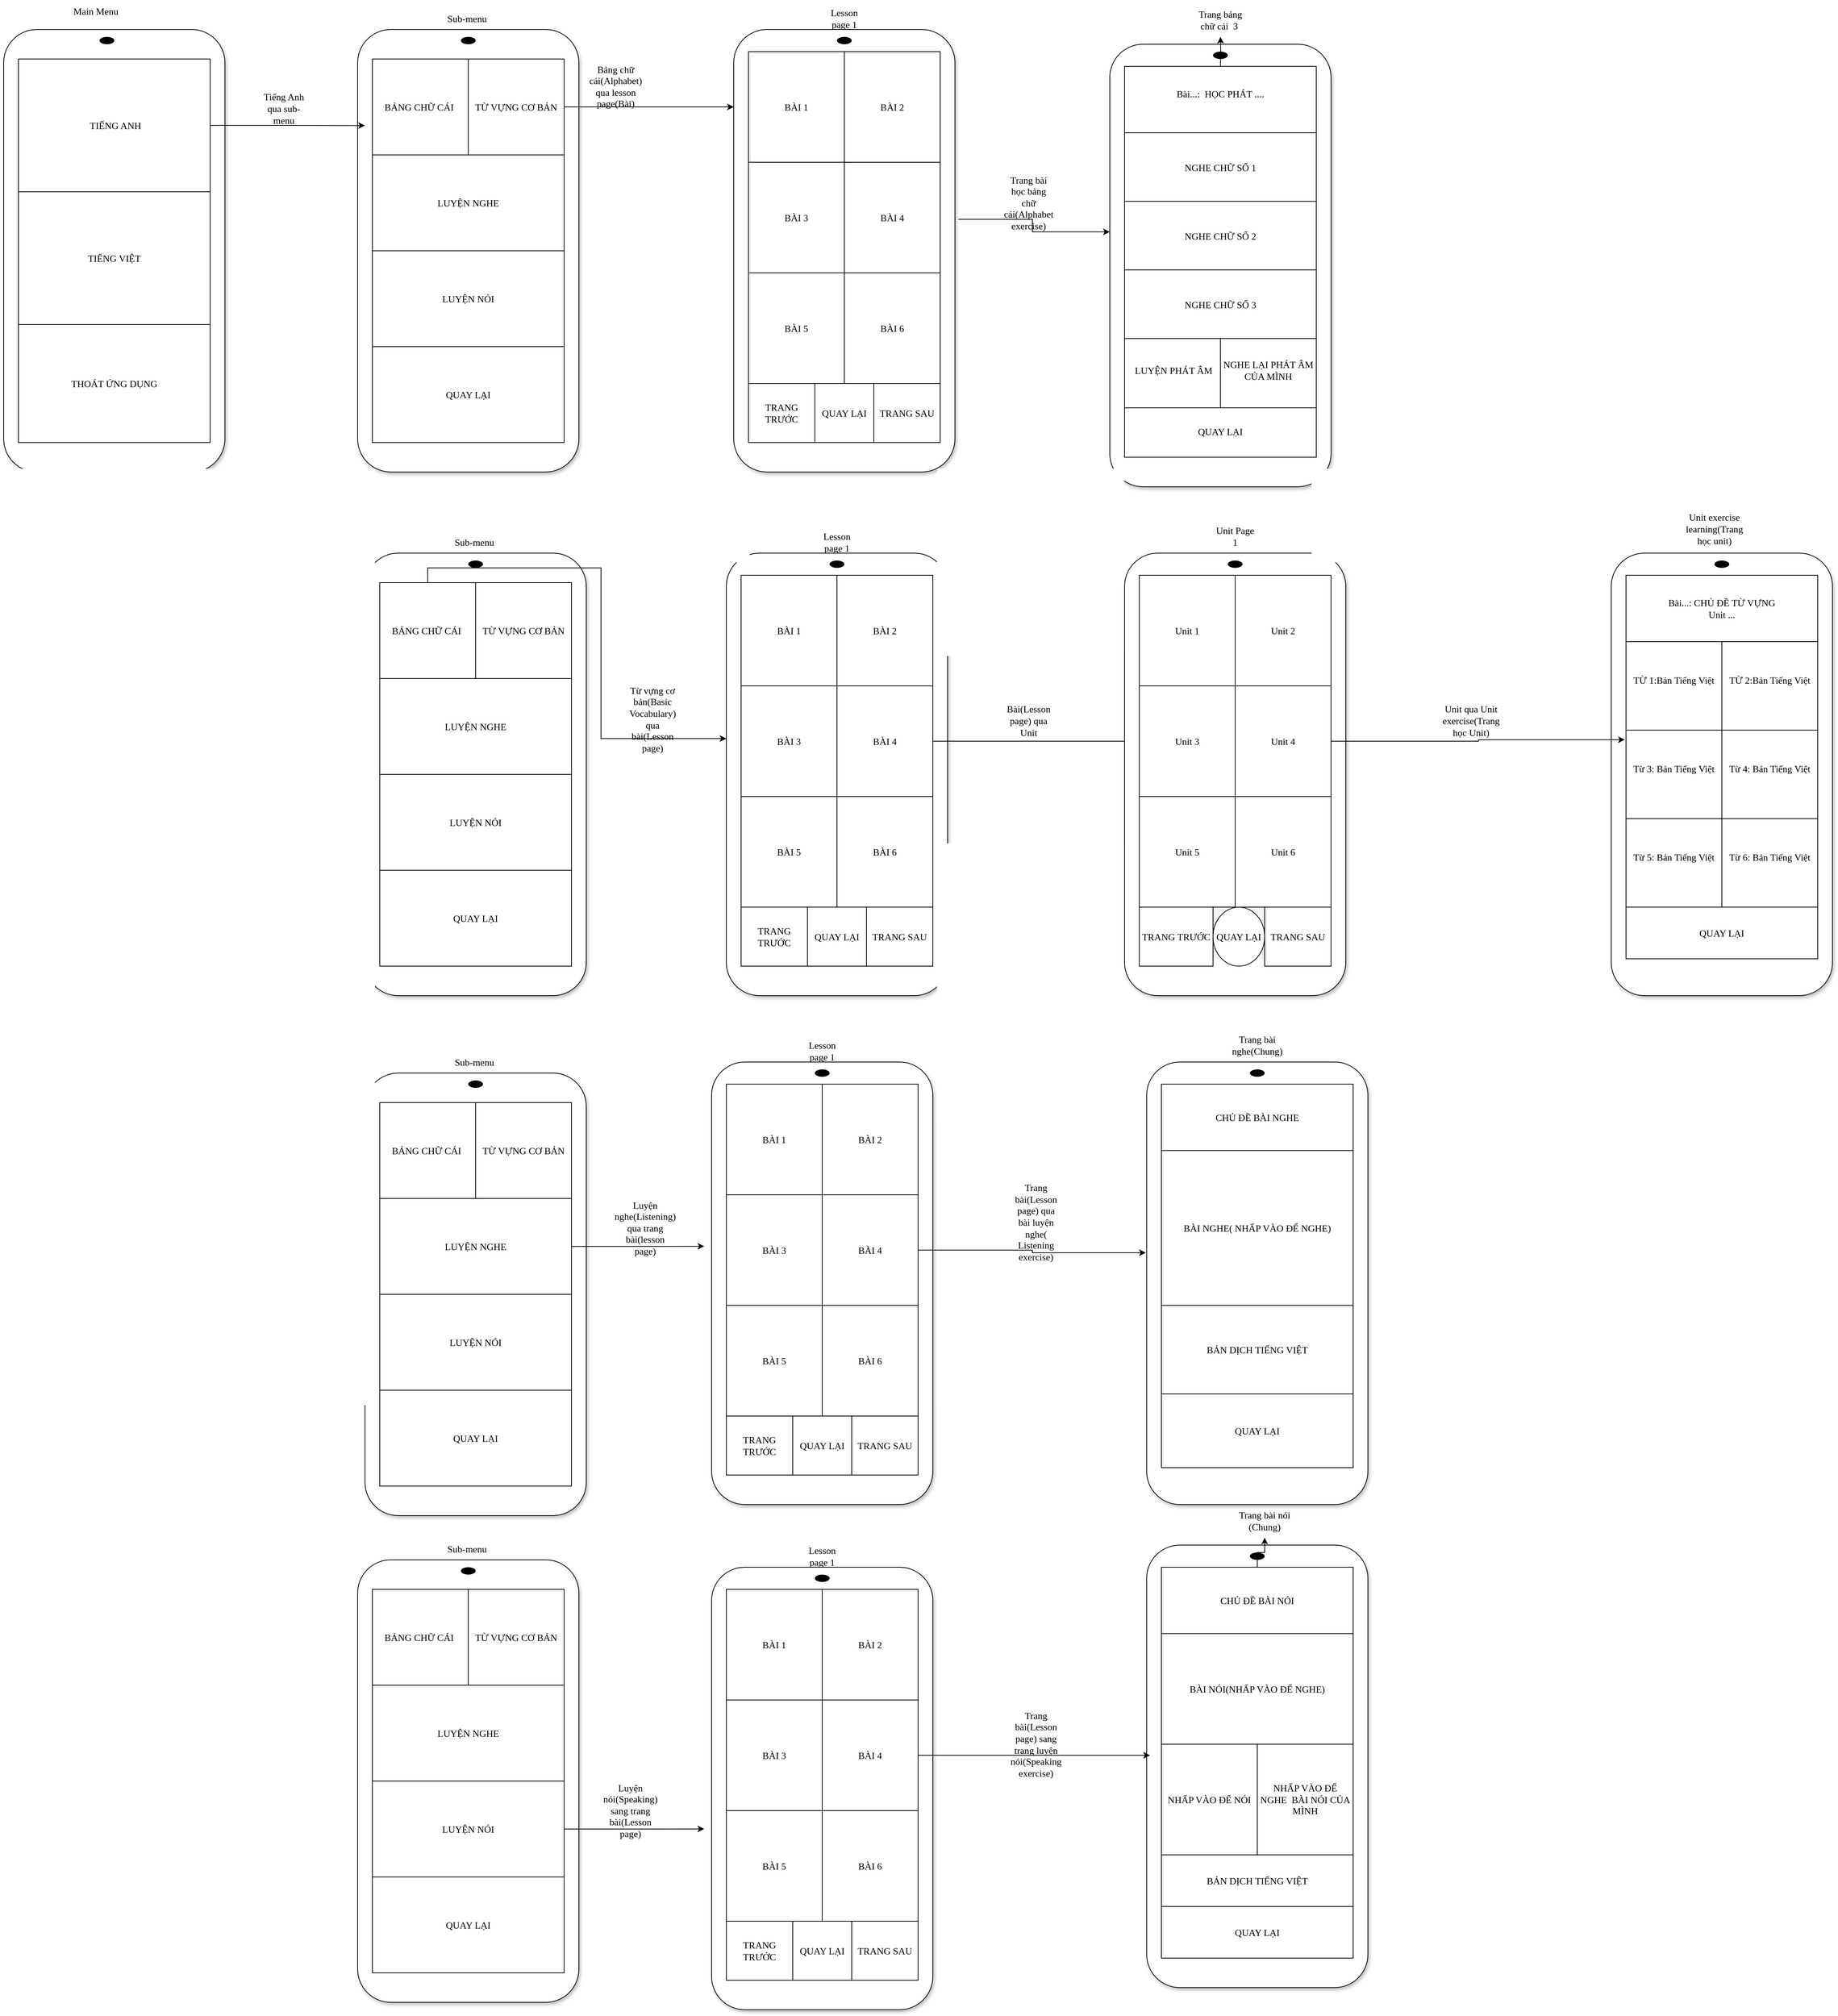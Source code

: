 <mxfile version="28.2.1">
  <diagram name="Page-1" id="ixJSkVkBwFZioYLOljhV">
    <mxGraphModel dx="1507" dy="661" grid="1" gridSize="10" guides="1" tooltips="1" connect="1" arrows="1" fold="1" page="1" pageScale="1" pageWidth="827" pageHeight="1169" math="0" shadow="0">
      <root>
        <mxCell id="0" />
        <mxCell id="1" parent="0" />
        <mxCell id="qoUrT7d6lG7RUCfjTTM9-2" style="rounded=1;whiteSpace=wrap;html=1;fillColor=#FFFFFF;strokeColor=#000000;shadow=1;fontFamily=Times New Roman;fontSize=13;" parent="1" vertex="1">
          <mxGeometry x="100" y="140" width="300" height="600" as="geometry" />
        </mxCell>
        <mxCell id="qoUrT7d6lG7RUCfjTTM9-3" value="" style="rounded=0;whiteSpace=wrap;html=1;fillColor=#f5f5f5;strokeColor=#666666;fontFamily=Times New Roman;fontSize=13;fontColor=#333333;" parent="1" vertex="1">
          <mxGeometry x="120" y="180" width="260" height="520" as="geometry" />
        </mxCell>
        <mxCell id="qoUrT7d6lG7RUCfjTTM9-4" style="shape=ellipse;whiteSpace=wrap;html=1;fillColor=#000000;strokeColor=none;fontFamily=Times New Roman;fontSize=13;" parent="1" vertex="1">
          <mxGeometry x="230" y="150" width="20" height="10" as="geometry" />
        </mxCell>
        <mxCell id="qoUrT7d6lG7RUCfjTTM9-13" value="&lt;font&gt;&amp;nbsp;TIẾNG ANH&lt;/font&gt;" style="rounded=0;whiteSpace=wrap;html=1;fontFamily=Times New Roman;fontSize=13;" parent="1" vertex="1">
          <mxGeometry x="120" y="180" width="260" height="180" as="geometry" />
        </mxCell>
        <mxCell id="qoUrT7d6lG7RUCfjTTM9-16" value="TIẾNG VIỆT" style="rounded=0;whiteSpace=wrap;html=1;fontFamily=Times New Roman;fontSize=13;" parent="1" vertex="1">
          <mxGeometry x="120" y="360" width="260" height="180" as="geometry" />
        </mxCell>
        <mxCell id="qoUrT7d6lG7RUCfjTTM9-18" value="THOÁT ỨNG DỤNG" style="rounded=0;whiteSpace=wrap;html=1;fontFamily=Times New Roman;fontSize=13;" parent="1" vertex="1">
          <mxGeometry x="120" y="540" width="260" height="160" as="geometry" />
        </mxCell>
        <mxCell id="qoUrT7d6lG7RUCfjTTM9-20" value="Main Menu" style="text;html=1;align=center;verticalAlign=middle;whiteSpace=wrap;rounded=0;fontFamily=Times New Roman;fontSize=13;" parent="1" vertex="1">
          <mxGeometry x="160" y="100" width="130" height="30" as="geometry" />
        </mxCell>
        <mxCell id="qoUrT7d6lG7RUCfjTTM9-21" style="rounded=1;whiteSpace=wrap;html=1;fillColor=#FFFFFF;strokeColor=#000000;shadow=1;fontFamily=Times New Roman;fontSize=13;" parent="1" vertex="1">
          <mxGeometry x="580" y="140" width="300" height="600" as="geometry" />
        </mxCell>
        <mxCell id="qoUrT7d6lG7RUCfjTTM9-22" style="shape=ellipse;whiteSpace=wrap;html=1;fillColor=#000000;strokeColor=none;fontFamily=Times New Roman;fontSize=13;" parent="1" vertex="1">
          <mxGeometry x="720" y="150" width="20" height="10" as="geometry" />
        </mxCell>
        <mxCell id="qoUrT7d6lG7RUCfjTTM9-24" style="rounded=0;whiteSpace=wrap;html=1;fillColor=#F5F5F5;strokeColor=none;fontFamily=Times New Roman;fontSize=13;" parent="1" vertex="1">
          <mxGeometry x="600" y="180" width="260" height="520" as="geometry" />
        </mxCell>
        <mxCell id="qoUrT7d6lG7RUCfjTTM9-26" value="LUYỆN NGHE" style="rounded=0;whiteSpace=wrap;html=1;fontFamily=Times New Roman;fontSize=13;" parent="1" vertex="1">
          <mxGeometry x="600" y="310" width="260" height="130" as="geometry" />
        </mxCell>
        <mxCell id="qoUrT7d6lG7RUCfjTTM9-27" value="LUYỆN NÓI" style="rounded=0;whiteSpace=wrap;html=1;fontFamily=Times New Roman;fontSize=13;" parent="1" vertex="1">
          <mxGeometry x="600" y="440" width="260" height="130" as="geometry" />
        </mxCell>
        <mxCell id="qoUrT7d6lG7RUCfjTTM9-30" value="QUAY LẠI" style="rounded=0;whiteSpace=wrap;html=1;fontFamily=Times New Roman;fontSize=13;" parent="1" vertex="1">
          <mxGeometry x="600" y="570" width="260" height="130" as="geometry" />
        </mxCell>
        <mxCell id="qoUrT7d6lG7RUCfjTTM9-32" value="BẢNG CHỮ CÁI&amp;nbsp;" style="rounded=0;whiteSpace=wrap;html=1;fontFamily=Times New Roman;fontSize=13;" parent="1" vertex="1">
          <mxGeometry x="600" y="180" width="130" height="130" as="geometry" />
        </mxCell>
        <mxCell id="qoUrT7d6lG7RUCfjTTM9-34" value="TỪ VỰNG CƠ BẢN" style="rounded=0;whiteSpace=wrap;html=1;fontFamily=Times New Roman;fontSize=13;" parent="1" vertex="1">
          <mxGeometry x="730" y="180" width="130" height="130" as="geometry" />
        </mxCell>
        <mxCell id="qoUrT7d6lG7RUCfjTTM9-35" value="Sub-menu&amp;nbsp;" style="text;html=1;align=center;verticalAlign=middle;whiteSpace=wrap;rounded=0;fontFamily=Times New Roman;fontSize=13;" parent="1" vertex="1">
          <mxGeometry x="700" y="110" width="60" height="30" as="geometry" />
        </mxCell>
        <mxCell id="qoUrT7d6lG7RUCfjTTM9-36" style="rounded=1;whiteSpace=wrap;html=1;fillColor=#FFFFFF;strokeColor=#000000;shadow=1;fontFamily=Times New Roman;fontSize=13;" parent="1" vertex="1">
          <mxGeometry x="1090" y="140" width="300" height="600" as="geometry" />
        </mxCell>
        <mxCell id="qoUrT7d6lG7RUCfjTTM9-37" style="rounded=0;whiteSpace=wrap;html=1;fillColor=#F5F5F5;strokeColor=none;fontFamily=Times New Roman;fontSize=13;" parent="1" vertex="1">
          <mxGeometry x="1110" y="170" width="260" height="520" as="geometry" />
        </mxCell>
        <mxCell id="qoUrT7d6lG7RUCfjTTM9-38" value="BÀI 1" style="rounded=0;whiteSpace=wrap;html=1;fontFamily=Times New Roman;fontSize=13;" parent="1" vertex="1">
          <mxGeometry x="1110" y="170" width="130" height="150" as="geometry" />
        </mxCell>
        <mxCell id="qoUrT7d6lG7RUCfjTTM9-39" value="BÀI 2" style="rounded=0;whiteSpace=wrap;html=1;fontFamily=Times New Roman;fontSize=13;" parent="1" vertex="1">
          <mxGeometry x="1240" y="170" width="130" height="150" as="geometry" />
        </mxCell>
        <mxCell id="qoUrT7d6lG7RUCfjTTM9-40" value="BÀI 3" style="rounded=0;whiteSpace=wrap;html=1;fontFamily=Times New Roman;fontSize=13;" parent="1" vertex="1">
          <mxGeometry x="1110" y="320" width="130" height="150" as="geometry" />
        </mxCell>
        <mxCell id="qoUrT7d6lG7RUCfjTTM9-41" value="BÀI 4" style="rounded=0;whiteSpace=wrap;html=1;fontFamily=Times New Roman;fontSize=13;" parent="1" vertex="1">
          <mxGeometry x="1240" y="320" width="130" height="150" as="geometry" />
        </mxCell>
        <mxCell id="qoUrT7d6lG7RUCfjTTM9-42" value="BÀI 5" style="rounded=0;whiteSpace=wrap;html=1;fontFamily=Times New Roman;fontSize=13;" parent="1" vertex="1">
          <mxGeometry x="1110" y="470" width="130" height="150" as="geometry" />
        </mxCell>
        <mxCell id="qoUrT7d6lG7RUCfjTTM9-43" value="BÀI 6" style="rounded=0;whiteSpace=wrap;html=1;fontFamily=Times New Roman;fontSize=13;" parent="1" vertex="1">
          <mxGeometry x="1240" y="470" width="130" height="150" as="geometry" />
        </mxCell>
        <mxCell id="qoUrT7d6lG7RUCfjTTM9-45" value="TRANG TRƯỚC" style="rounded=0;whiteSpace=wrap;html=1;fontFamily=Times New Roman;fontSize=13;" parent="1" vertex="1">
          <mxGeometry x="1110" y="620" width="90" height="80" as="geometry" />
        </mxCell>
        <mxCell id="qoUrT7d6lG7RUCfjTTM9-46" value="TRANG SAU" style="rounded=0;whiteSpace=wrap;html=1;fontFamily=Times New Roman;fontSize=13;" parent="1" vertex="1">
          <mxGeometry x="1280" y="620" width="90" height="80" as="geometry" />
        </mxCell>
        <mxCell id="qoUrT7d6lG7RUCfjTTM9-47" value="Lesson page 1" style="text;html=1;align=center;verticalAlign=middle;whiteSpace=wrap;rounded=0;fontFamily=Times New Roman;fontSize=13;" parent="1" vertex="1">
          <mxGeometry x="1210" y="110" width="60" height="30" as="geometry" />
        </mxCell>
        <mxCell id="qoUrT7d6lG7RUCfjTTM9-49" style="shape=ellipse;whiteSpace=wrap;html=1;fillColor=#000000;strokeColor=none;fontFamily=Times New Roman;fontSize=13;" parent="1" vertex="1">
          <mxGeometry x="1230" y="150" width="20" height="10" as="geometry" />
        </mxCell>
        <mxCell id="qoUrT7d6lG7RUCfjTTM9-86" style="rounded=1;whiteSpace=wrap;html=1;fillColor=#FFFFFF;strokeColor=#000000;shadow=1;fontFamily=Times New Roman;fontSize=13;" parent="1" vertex="1">
          <mxGeometry x="1650" y="1540" width="300" height="600" as="geometry" />
        </mxCell>
        <mxCell id="qoUrT7d6lG7RUCfjTTM9-87" style="shape=ellipse;whiteSpace=wrap;html=1;fillColor=#000000;strokeColor=none;fontFamily=Times New Roman;fontSize=13;" parent="1" vertex="1">
          <mxGeometry x="1790" y="1550" width="20" height="10" as="geometry" />
        </mxCell>
        <mxCell id="qoUrT7d6lG7RUCfjTTM9-88" style="rounded=0;whiteSpace=wrap;html=1;fillColor=#F5F5F5;strokeColor=none;fontFamily=Times New Roman;fontSize=13;" parent="1" vertex="1">
          <mxGeometry x="1670" y="1570" width="260" height="520" as="geometry" />
        </mxCell>
        <mxCell id="qoUrT7d6lG7RUCfjTTM9-89" value="Trang bài nghe(Chung)&lt;div&gt;&lt;div&gt;&lt;br&gt;&lt;/div&gt;&lt;/div&gt;" style="text;html=1;align=center;verticalAlign=middle;whiteSpace=wrap;rounded=0;fontFamily=Times New Roman;fontSize=13;" parent="1" vertex="1">
          <mxGeometry x="1770" y="1510" width="60" height="30" as="geometry" />
        </mxCell>
        <mxCell id="qoUrT7d6lG7RUCfjTTM9-90" value="CHỦ ĐỀ BÀI NGHE" style="rounded=0;whiteSpace=wrap;html=1;fontFamily=Times New Roman;fontSize=13;" parent="1" vertex="1">
          <mxGeometry x="1670" y="1570" width="260" height="90" as="geometry" />
        </mxCell>
        <mxCell id="qoUrT7d6lG7RUCfjTTM9-91" value="BÀI NGHE( NHẤP VÀO ĐỂ NGHE)" style="rounded=0;whiteSpace=wrap;html=1;fontFamily=Times New Roman;fontSize=13;" parent="1" vertex="1">
          <mxGeometry x="1670" y="1660" width="260" height="210" as="geometry" />
        </mxCell>
        <mxCell id="qoUrT7d6lG7RUCfjTTM9-92" value="BẢN DỊCH TIẾNG VIỆT" style="rounded=0;whiteSpace=wrap;html=1;fontFamily=Times New Roman;fontSize=13;" parent="1" vertex="1">
          <mxGeometry x="1670" y="1870" width="260" height="120" as="geometry" />
        </mxCell>
        <mxCell id="qoUrT7d6lG7RUCfjTTM9-94" style="rounded=1;whiteSpace=wrap;html=1;fillColor=#FFFFFF;strokeColor=#000000;shadow=1;fontFamily=Times New Roman;fontSize=13;" parent="1" vertex="1">
          <mxGeometry x="1650" y="2195" width="300" height="600" as="geometry" />
        </mxCell>
        <mxCell id="qoUrT7d6lG7RUCfjTTM9-95" style="shape=ellipse;whiteSpace=wrap;html=1;fillColor=#000000;strokeColor=none;fontFamily=Times New Roman;fontSize=13;" parent="1" vertex="1">
          <mxGeometry x="1790" y="2205" width="20" height="10" as="geometry" />
        </mxCell>
        <mxCell id="qoUrT7d6lG7RUCfjTTM9-96" style="rounded=0;whiteSpace=wrap;html=1;fillColor=#F5F5F5;strokeColor=none;fontFamily=Times New Roman;fontSize=13;" parent="1" vertex="1">
          <mxGeometry x="1670" y="2225" width="260" height="520" as="geometry" />
        </mxCell>
        <mxCell id="qoUrT7d6lG7RUCfjTTM9-97" value="" style="edgeStyle=orthogonalEdgeStyle;rounded=0;orthogonalLoop=1;jettySize=auto;html=1;fontFamily=Times New Roman;fontSize=13;" parent="1" source="qoUrT7d6lG7RUCfjTTM9-98" target="qoUrT7d6lG7RUCfjTTM9-103" edge="1">
          <mxGeometry relative="1" as="geometry" />
        </mxCell>
        <mxCell id="qoUrT7d6lG7RUCfjTTM9-98" value="CHỦ ĐỀ BÀI NÓI" style="rounded=0;whiteSpace=wrap;html=1;fontFamily=Times New Roman;fontSize=13;" parent="1" vertex="1">
          <mxGeometry x="1670" y="2225" width="260" height="90" as="geometry" />
        </mxCell>
        <mxCell id="qoUrT7d6lG7RUCfjTTM9-99" value="BÀI NÓI(NHẤP VÀO ĐỂ NGHE)" style="rounded=0;whiteSpace=wrap;html=1;fontFamily=Times New Roman;fontSize=13;" parent="1" vertex="1">
          <mxGeometry x="1670" y="2315" width="260" height="150" as="geometry" />
        </mxCell>
        <mxCell id="qoUrT7d6lG7RUCfjTTM9-100" value="BẢN DỊCH TIẾNG VIỆT" style="rounded=0;whiteSpace=wrap;html=1;fontFamily=Times New Roman;fontSize=13;" parent="1" vertex="1">
          <mxGeometry x="1670" y="2615" width="260" height="70" as="geometry" />
        </mxCell>
        <mxCell id="qoUrT7d6lG7RUCfjTTM9-101" value="NHẤP VÀO ĐỂ NÓI" style="rounded=0;whiteSpace=wrap;html=1;fontFamily=Times New Roman;fontSize=13;" parent="1" vertex="1">
          <mxGeometry x="1670" y="2465" width="130" height="150" as="geometry" />
        </mxCell>
        <mxCell id="qoUrT7d6lG7RUCfjTTM9-102" value="NHẤP VÀO ĐỂ NGHE&amp;nbsp; BÀI NÓI CỦA MÌNH" style="rounded=0;whiteSpace=wrap;html=1;fontFamily=Times New Roman;fontSize=13;" parent="1" vertex="1">
          <mxGeometry x="1800" y="2465" width="130" height="150" as="geometry" />
        </mxCell>
        <mxCell id="qoUrT7d6lG7RUCfjTTM9-103" value="Trang bài nói (Chung)&lt;div&gt;&lt;div&gt;&lt;br&gt;&lt;/div&gt;&lt;/div&gt;" style="text;html=1;align=center;verticalAlign=middle;whiteSpace=wrap;rounded=0;fontFamily=Times New Roman;fontSize=13;" parent="1" vertex="1">
          <mxGeometry x="1770" y="2155" width="80" height="30" as="geometry" />
        </mxCell>
        <mxCell id="qoUrT7d6lG7RUCfjTTM9-119" value="QUAY LẠI" style="rounded=0;whiteSpace=wrap;html=1;fontFamily=Times New Roman;fontSize=13;" parent="1" vertex="1">
          <mxGeometry x="1670" y="2685" width="260" height="70" as="geometry" />
        </mxCell>
        <mxCell id="qoUrT7d6lG7RUCfjTTM9-120" value="QUAY LẠI" style="rounded=0;whiteSpace=wrap;html=1;fontFamily=Times New Roman;fontSize=13;" parent="1" vertex="1">
          <mxGeometry x="1670" y="1990" width="260" height="100" as="geometry" />
        </mxCell>
        <mxCell id="PX54fiHaZJq2f_gUCy9G-1" style="edgeStyle=orthogonalEdgeStyle;rounded=0;orthogonalLoop=1;jettySize=auto;html=1;entryX=0.033;entryY=0.217;entryDx=0;entryDy=0;entryPerimeter=0;fontFamily=Times New Roman;fontSize=13;" parent="1" source="qoUrT7d6lG7RUCfjTTM9-13" target="qoUrT7d6lG7RUCfjTTM9-21" edge="1">
          <mxGeometry relative="1" as="geometry" />
        </mxCell>
        <mxCell id="PX54fiHaZJq2f_gUCy9G-2" value="Tiếng Anh qua sub-menu&lt;div&gt;&lt;br&gt;&lt;/div&gt;" style="text;html=1;align=center;verticalAlign=middle;whiteSpace=wrap;rounded=0;fontFamily=Times New Roman;fontSize=13;" parent="1" vertex="1">
          <mxGeometry x="450" y="240" width="60" height="30" as="geometry" />
        </mxCell>
        <mxCell id="PX54fiHaZJq2f_gUCy9G-3" style="edgeStyle=orthogonalEdgeStyle;rounded=0;orthogonalLoop=1;jettySize=auto;html=1;entryX=0;entryY=0.175;entryDx=0;entryDy=0;entryPerimeter=0;fontFamily=Times New Roman;fontSize=13;" parent="1" source="qoUrT7d6lG7RUCfjTTM9-34" target="qoUrT7d6lG7RUCfjTTM9-36" edge="1">
          <mxGeometry relative="1" as="geometry" />
        </mxCell>
        <mxCell id="PX54fiHaZJq2f_gUCy9G-4" value="Bảng chữ cái(Alphabet) qua lesson page(Bài)&lt;div&gt;&lt;br&gt;&lt;/div&gt;" style="text;html=1;align=center;verticalAlign=middle;whiteSpace=wrap;rounded=0;fontFamily=Times New Roman;fontSize=13;" parent="1" vertex="1">
          <mxGeometry x="900" y="210" width="60" height="30" as="geometry" />
        </mxCell>
        <mxCell id="PX54fiHaZJq2f_gUCy9G-8" value="QUAY LẠI" style="rounded=0;whiteSpace=wrap;html=1;fontFamily=Times New Roman;fontSize=13;" parent="1" vertex="1">
          <mxGeometry x="1200" y="620" width="80" height="80" as="geometry" />
        </mxCell>
        <mxCell id="PX54fiHaZJq2f_gUCy9G-15" style="rounded=1;whiteSpace=wrap;html=1;fillColor=#FFFFFF;strokeColor=#000000;shadow=1;fontFamily=Times New Roman;fontSize=13;" parent="1" vertex="1">
          <mxGeometry x="590" y="850" width="300" height="600" as="geometry" />
        </mxCell>
        <mxCell id="PX54fiHaZJq2f_gUCy9G-16" style="shape=ellipse;whiteSpace=wrap;html=1;fillColor=#000000;strokeColor=none;fontFamily=Times New Roman;fontSize=13;" parent="1" vertex="1">
          <mxGeometry x="730" y="860" width="20" height="10" as="geometry" />
        </mxCell>
        <mxCell id="PX54fiHaZJq2f_gUCy9G-17" style="rounded=0;whiteSpace=wrap;html=1;fillColor=#F5F5F5;strokeColor=none;fontFamily=Times New Roman;fontSize=13;" parent="1" vertex="1">
          <mxGeometry x="610" y="890" width="260" height="520" as="geometry" />
        </mxCell>
        <mxCell id="PX54fiHaZJq2f_gUCy9G-18" value="LUYỆN NGHE" style="rounded=0;whiteSpace=wrap;html=1;fontFamily=Times New Roman;fontSize=13;" parent="1" vertex="1">
          <mxGeometry x="610" y="1020" width="260" height="130" as="geometry" />
        </mxCell>
        <mxCell id="PX54fiHaZJq2f_gUCy9G-19" value="LUYỆN NÓI" style="rounded=0;whiteSpace=wrap;html=1;fontFamily=Times New Roman;fontSize=13;" parent="1" vertex="1">
          <mxGeometry x="610" y="1150" width="260" height="130" as="geometry" />
        </mxCell>
        <mxCell id="PX54fiHaZJq2f_gUCy9G-20" value="QUAY LẠI" style="rounded=0;whiteSpace=wrap;html=1;fontFamily=Times New Roman;fontSize=13;" parent="1" vertex="1">
          <mxGeometry x="610" y="1280" width="260" height="130" as="geometry" />
        </mxCell>
        <mxCell id="PX54fiHaZJq2f_gUCy9G-21" value="BẢNG CHỮ CÁI&amp;nbsp;" style="rounded=0;whiteSpace=wrap;html=1;fontFamily=Times New Roman;fontSize=13;" parent="1" vertex="1">
          <mxGeometry x="610" y="890" width="130" height="130" as="geometry" />
        </mxCell>
        <mxCell id="PX54fiHaZJq2f_gUCy9G-22" value="TỪ VỰNG CƠ BẢN" style="rounded=0;whiteSpace=wrap;html=1;fontFamily=Times New Roman;fontSize=13;" parent="1" vertex="1">
          <mxGeometry x="740" y="890" width="130" height="130" as="geometry" />
        </mxCell>
        <mxCell id="PX54fiHaZJq2f_gUCy9G-23" value="Sub-menu&amp;nbsp;" style="text;html=1;align=center;verticalAlign=middle;whiteSpace=wrap;rounded=0;fontFamily=Times New Roman;fontSize=13;" parent="1" vertex="1">
          <mxGeometry x="710" y="820" width="60" height="30" as="geometry" />
        </mxCell>
        <mxCell id="PX54fiHaZJq2f_gUCy9G-24" style="rounded=1;whiteSpace=wrap;html=1;fillColor=#FFFFFF;strokeColor=#000000;shadow=1;fontFamily=Times New Roman;fontSize=13;" parent="1" vertex="1">
          <mxGeometry x="1080" y="850" width="300" height="600" as="geometry" />
        </mxCell>
        <mxCell id="PX54fiHaZJq2f_gUCy9G-25" style="rounded=0;whiteSpace=wrap;html=1;fillColor=#F5F5F5;strokeColor=none;fontFamily=Times New Roman;fontSize=13;" parent="1" vertex="1">
          <mxGeometry x="1100" y="880" width="260" height="520" as="geometry" />
        </mxCell>
        <mxCell id="PX54fiHaZJq2f_gUCy9G-26" value="BÀI 1" style="rounded=0;whiteSpace=wrap;html=1;fontFamily=Times New Roman;fontSize=13;" parent="1" vertex="1">
          <mxGeometry x="1100" y="880" width="130" height="150" as="geometry" />
        </mxCell>
        <mxCell id="PX54fiHaZJq2f_gUCy9G-27" value="BÀI 2" style="rounded=0;whiteSpace=wrap;html=1;fontFamily=Times New Roman;fontSize=13;" parent="1" vertex="1">
          <mxGeometry x="1230" y="880" width="130" height="150" as="geometry" />
        </mxCell>
        <mxCell id="PX54fiHaZJq2f_gUCy9G-28" value="BÀI 3" style="rounded=0;whiteSpace=wrap;html=1;fontFamily=Times New Roman;fontSize=13;" parent="1" vertex="1">
          <mxGeometry x="1100" y="1030" width="130" height="150" as="geometry" />
        </mxCell>
        <mxCell id="PX54fiHaZJq2f_gUCy9G-78" style="edgeStyle=orthogonalEdgeStyle;rounded=0;orthogonalLoop=1;jettySize=auto;html=1;entryX=0;entryY=0.5;entryDx=0;entryDy=0;fontFamily=Times New Roman;fontSize=13;" parent="1" source="PX54fiHaZJq2f_gUCy9G-29" target="PX54fiHaZJq2f_gUCy9G-68" edge="1">
          <mxGeometry relative="1" as="geometry" />
        </mxCell>
        <mxCell id="PX54fiHaZJq2f_gUCy9G-29" value="BÀI 4" style="rounded=0;whiteSpace=wrap;html=1;fontFamily=Times New Roman;fontSize=13;" parent="1" vertex="1">
          <mxGeometry x="1230" y="1030" width="130" height="150" as="geometry" />
        </mxCell>
        <mxCell id="PX54fiHaZJq2f_gUCy9G-30" value="BÀI 5" style="rounded=0;whiteSpace=wrap;html=1;fontFamily=Times New Roman;fontSize=13;" parent="1" vertex="1">
          <mxGeometry x="1100" y="1180" width="130" height="150" as="geometry" />
        </mxCell>
        <mxCell id="PX54fiHaZJq2f_gUCy9G-31" value="BÀI 6" style="rounded=0;whiteSpace=wrap;html=1;fontFamily=Times New Roman;fontSize=13;" parent="1" vertex="1">
          <mxGeometry x="1230" y="1180" width="130" height="150" as="geometry" />
        </mxCell>
        <mxCell id="PX54fiHaZJq2f_gUCy9G-32" value="TRANG TRƯỚC" style="rounded=0;whiteSpace=wrap;html=1;fontFamily=Times New Roman;fontSize=13;" parent="1" vertex="1">
          <mxGeometry x="1100" y="1330" width="90" height="80" as="geometry" />
        </mxCell>
        <mxCell id="PX54fiHaZJq2f_gUCy9G-33" value="TRANG SAU" style="rounded=0;whiteSpace=wrap;html=1;fontFamily=Times New Roman;fontSize=13;" parent="1" vertex="1">
          <mxGeometry x="1270" y="1330" width="90" height="80" as="geometry" />
        </mxCell>
        <mxCell id="PX54fiHaZJq2f_gUCy9G-34" value="Lesson page 1" style="text;html=1;align=center;verticalAlign=middle;whiteSpace=wrap;rounded=0;fontFamily=Times New Roman;fontSize=13;" parent="1" vertex="1">
          <mxGeometry x="1200" y="820" width="60" height="30" as="geometry" />
        </mxCell>
        <mxCell id="PX54fiHaZJq2f_gUCy9G-35" style="shape=ellipse;whiteSpace=wrap;html=1;fillColor=#000000;strokeColor=none;fontFamily=Times New Roman;fontSize=13;" parent="1" vertex="1">
          <mxGeometry x="1220" y="860" width="20" height="10" as="geometry" />
        </mxCell>
        <mxCell id="PX54fiHaZJq2f_gUCy9G-36" value="QUAY LẠI" style="rounded=0;whiteSpace=wrap;html=1;fontFamily=Times New Roman;fontSize=13;" parent="1" vertex="1">
          <mxGeometry x="1190" y="1330" width="80" height="80" as="geometry" />
        </mxCell>
        <mxCell id="PX54fiHaZJq2f_gUCy9G-37" style="edgeStyle=orthogonalEdgeStyle;rounded=0;orthogonalLoop=1;jettySize=auto;html=1;exitX=0.5;exitY=0;exitDx=0;exitDy=0;entryX=0;entryY=0.419;entryDx=0;entryDy=0;entryPerimeter=0;fontFamily=Times New Roman;fontSize=13;" parent="1" source="PX54fiHaZJq2f_gUCy9G-21" target="PX54fiHaZJq2f_gUCy9G-24" edge="1">
          <mxGeometry relative="1" as="geometry" />
        </mxCell>
        <mxCell id="PX54fiHaZJq2f_gUCy9G-38" value="Từ vựng cơ bản(Basic Vocabulary) qua bài(Lesson page)" style="text;html=1;align=center;verticalAlign=middle;whiteSpace=wrap;rounded=0;fontFamily=Times New Roman;fontSize=13;" parent="1" vertex="1">
          <mxGeometry x="950" y="1060" width="60" height="30" as="geometry" />
        </mxCell>
        <mxCell id="PX54fiHaZJq2f_gUCy9G-64" style="rounded=1;whiteSpace=wrap;html=1;fillColor=#FFFFFF;strokeColor=#000000;shadow=1;fontFamily=Times New Roman;fontSize=13;" parent="1" vertex="1">
          <mxGeometry x="1620" y="850" width="300" height="600" as="geometry" />
        </mxCell>
        <mxCell id="PX54fiHaZJq2f_gUCy9G-65" style="rounded=0;whiteSpace=wrap;html=1;fillColor=#F5F5F5;strokeColor=none;fontFamily=Times New Roman;fontSize=13;" parent="1" vertex="1">
          <mxGeometry x="1640" y="880" width="260" height="520" as="geometry" />
        </mxCell>
        <mxCell id="PX54fiHaZJq2f_gUCy9G-66" value="Unit 1" style="rounded=0;whiteSpace=wrap;html=1;fontFamily=Times New Roman;fontSize=13;" parent="1" vertex="1">
          <mxGeometry x="1640" y="880" width="130" height="150" as="geometry" />
        </mxCell>
        <mxCell id="PX54fiHaZJq2f_gUCy9G-67" value="Unit 2" style="rounded=0;whiteSpace=wrap;html=1;fontFamily=Times New Roman;fontSize=13;" parent="1" vertex="1">
          <mxGeometry x="1770" y="880" width="130" height="150" as="geometry" />
        </mxCell>
        <mxCell id="PX54fiHaZJq2f_gUCy9G-68" value="Unit&amp;nbsp;3" style="rounded=0;whiteSpace=wrap;html=1;fontFamily=Times New Roman;fontSize=13;" parent="1" vertex="1">
          <mxGeometry x="1640" y="1030" width="130" height="150" as="geometry" />
        </mxCell>
        <mxCell id="PX54fiHaZJq2f_gUCy9G-69" value="Unit 4" style="rounded=0;whiteSpace=wrap;html=1;fontFamily=Times New Roman;fontSize=13;" parent="1" vertex="1">
          <mxGeometry x="1770" y="1030" width="130" height="150" as="geometry" />
        </mxCell>
        <mxCell id="PX54fiHaZJq2f_gUCy9G-70" value="Unit&amp;nbsp;5" style="rounded=0;whiteSpace=wrap;html=1;fontFamily=Times New Roman;fontSize=13;" parent="1" vertex="1">
          <mxGeometry x="1640" y="1180" width="130" height="150" as="geometry" />
        </mxCell>
        <mxCell id="PX54fiHaZJq2f_gUCy9G-71" value="Unit&amp;nbsp;6" style="rounded=0;whiteSpace=wrap;html=1;fontFamily=Times New Roman;fontSize=13;" parent="1" vertex="1">
          <mxGeometry x="1770" y="1180" width="130" height="150" as="geometry" />
        </mxCell>
        <mxCell id="PX54fiHaZJq2f_gUCy9G-72" value="QUAY LẠI" style="ellipse;whiteSpace=wrap;html=1;fontFamily=Times New Roman;fontSize=13;" parent="1" vertex="1">
          <mxGeometry x="1740" y="1330" width="70" height="80" as="geometry" />
        </mxCell>
        <mxCell id="PX54fiHaZJq2f_gUCy9G-73" value="TRANG TRƯỚC" style="rounded=0;whiteSpace=wrap;html=1;fontFamily=Times New Roman;fontSize=13;" parent="1" vertex="1">
          <mxGeometry x="1640" y="1330" width="100" height="80" as="geometry" />
        </mxCell>
        <mxCell id="PX54fiHaZJq2f_gUCy9G-74" value="TRANG SAU" style="rounded=0;whiteSpace=wrap;html=1;fontFamily=Times New Roman;fontSize=13;" parent="1" vertex="1">
          <mxGeometry x="1810" y="1330" width="90" height="80" as="geometry" />
        </mxCell>
        <mxCell id="PX54fiHaZJq2f_gUCy9G-75" value="Unit Page 1&lt;br&gt;&lt;div&gt;&lt;br&gt;&lt;/div&gt;" style="text;html=1;align=center;verticalAlign=middle;whiteSpace=wrap;rounded=0;fontFamily=Times New Roman;fontSize=13;" parent="1" vertex="1">
          <mxGeometry x="1740" y="820" width="60" height="30" as="geometry" />
        </mxCell>
        <mxCell id="PX54fiHaZJq2f_gUCy9G-76" style="shape=ellipse;whiteSpace=wrap;html=1;fillColor=#000000;strokeColor=none;fontFamily=Times New Roman;fontSize=13;" parent="1" vertex="1">
          <mxGeometry x="1760" y="860" width="20" height="10" as="geometry" />
        </mxCell>
        <mxCell id="PX54fiHaZJq2f_gUCy9G-79" value="Bài(Lesson page) qua Unit&lt;div&gt;&lt;br&gt;&lt;/div&gt;" style="text;html=1;align=center;verticalAlign=middle;whiteSpace=wrap;rounded=0;fontFamily=Times New Roman;fontSize=13;" parent="1" vertex="1">
          <mxGeometry x="1460" y="1070" width="60" height="30" as="geometry" />
        </mxCell>
        <mxCell id="PX54fiHaZJq2f_gUCy9G-80" style="rounded=1;whiteSpace=wrap;html=1;fillColor=#FFFFFF;strokeColor=#000000;shadow=1;fontFamily=Times New Roman;fontSize=13;" parent="1" vertex="1">
          <mxGeometry x="2280" y="850" width="300" height="600" as="geometry" />
        </mxCell>
        <mxCell id="PX54fiHaZJq2f_gUCy9G-81" style="shape=ellipse;whiteSpace=wrap;html=1;fillColor=#000000;strokeColor=none;fontFamily=Times New Roman;fontSize=13;" parent="1" vertex="1">
          <mxGeometry x="2420" y="860" width="20" height="10" as="geometry" />
        </mxCell>
        <mxCell id="PX54fiHaZJq2f_gUCy9G-82" style="rounded=0;whiteSpace=wrap;html=1;fillColor=#F5F5F5;strokeColor=none;fontFamily=Times New Roman;fontSize=13;" parent="1" vertex="1">
          <mxGeometry x="2300" y="880" width="260" height="520" as="geometry" />
        </mxCell>
        <mxCell id="PX54fiHaZJq2f_gUCy9G-83" value="Bài...: CHỦ ĐỀ TỪ VỰNG&lt;div&gt;Unit ...&lt;/div&gt;" style="rounded=0;whiteSpace=wrap;html=1;fontFamily=Times New Roman;fontSize=13;" parent="1" vertex="1">
          <mxGeometry x="2300" y="880" width="260" height="90" as="geometry" />
        </mxCell>
        <mxCell id="PX54fiHaZJq2f_gUCy9G-84" value="Unit exercise learning(Trang học unit)&lt;div&gt;&lt;br&gt;&lt;/div&gt;" style="text;html=1;align=center;verticalAlign=middle;whiteSpace=wrap;rounded=0;fontFamily=Times New Roman;fontSize=13;" parent="1" vertex="1">
          <mxGeometry x="2390" y="810" width="60" height="30" as="geometry" />
        </mxCell>
        <mxCell id="PX54fiHaZJq2f_gUCy9G-85" value="TỪ 1:Bản Tiếng Việt&lt;div&gt;&lt;br&gt;&lt;/div&gt;" style="rounded=0;whiteSpace=wrap;html=1;fontFamily=Times New Roman;fontSize=13;" parent="1" vertex="1">
          <mxGeometry x="2300" y="970" width="130" height="120" as="geometry" />
        </mxCell>
        <mxCell id="PX54fiHaZJq2f_gUCy9G-86" value="TỪ 2:Bản Tiếng Việt&lt;div&gt;&lt;br&gt;&lt;/div&gt;" style="rounded=0;whiteSpace=wrap;html=1;fontFamily=Times New Roman;fontSize=13;" parent="1" vertex="1">
          <mxGeometry x="2430" y="970" width="130" height="120" as="geometry" />
        </mxCell>
        <mxCell id="PX54fiHaZJq2f_gUCy9G-87" value="Từ 3: Bản Tiếng Việt&lt;div&gt;&lt;br&gt;&lt;/div&gt;" style="rounded=0;whiteSpace=wrap;html=1;fontFamily=Times New Roman;fontSize=13;" parent="1" vertex="1">
          <mxGeometry x="2300" y="1090" width="130" height="120" as="geometry" />
        </mxCell>
        <mxCell id="PX54fiHaZJq2f_gUCy9G-88" value="Từ 4: Bản Tiếng Việt&lt;div&gt;&lt;br&gt;&lt;/div&gt;" style="rounded=0;whiteSpace=wrap;html=1;fontFamily=Times New Roman;fontSize=13;" parent="1" vertex="1">
          <mxGeometry x="2430" y="1090" width="130" height="120" as="geometry" />
        </mxCell>
        <mxCell id="PX54fiHaZJq2f_gUCy9G-89" value="Từ 5: Bản Tiếng Việt&lt;div&gt;&lt;br&gt;&lt;/div&gt;" style="rounded=0;whiteSpace=wrap;html=1;fontFamily=Times New Roman;fontSize=13;" parent="1" vertex="1">
          <mxGeometry x="2300" y="1210" width="130" height="120" as="geometry" />
        </mxCell>
        <mxCell id="PX54fiHaZJq2f_gUCy9G-90" value="Từ 6: Bản Tiếng Việt&lt;div&gt;&lt;br&gt;&lt;/div&gt;" style="rounded=0;whiteSpace=wrap;html=1;fontFamily=Times New Roman;fontSize=13;" parent="1" vertex="1">
          <mxGeometry x="2430" y="1210" width="130" height="120" as="geometry" />
        </mxCell>
        <mxCell id="PX54fiHaZJq2f_gUCy9G-91" value="QUAY LẠI" style="rounded=0;whiteSpace=wrap;html=1;fontFamily=Times New Roman;fontSize=13;" parent="1" vertex="1">
          <mxGeometry x="2300" y="1330" width="260" height="70" as="geometry" />
        </mxCell>
        <mxCell id="PX54fiHaZJq2f_gUCy9G-93" style="edgeStyle=orthogonalEdgeStyle;rounded=0;orthogonalLoop=1;jettySize=auto;html=1;exitX=1;exitY=0.5;exitDx=0;exitDy=0;entryX=-0.013;entryY=0.108;entryDx=0;entryDy=0;entryPerimeter=0;fontFamily=Times New Roman;fontSize=13;" parent="1" source="PX54fiHaZJq2f_gUCy9G-69" target="PX54fiHaZJq2f_gUCy9G-87" edge="1">
          <mxGeometry relative="1" as="geometry" />
        </mxCell>
        <mxCell id="PX54fiHaZJq2f_gUCy9G-94" value="Unit qua Unit exercise(Trang học Unit)&lt;div&gt;&lt;br&gt;&lt;/div&gt;" style="text;html=1;align=center;verticalAlign=middle;whiteSpace=wrap;rounded=0;fontFamily=Times New Roman;fontSize=13;" parent="1" vertex="1">
          <mxGeometry x="2060" y="1070" width="60" height="30" as="geometry" />
        </mxCell>
        <mxCell id="PX54fiHaZJq2f_gUCy9G-95" style="rounded=1;whiteSpace=wrap;html=1;fillColor=#FFFFFF;strokeColor=#000000;shadow=1;fontFamily=Times New Roman;fontSize=13;" parent="1" vertex="1">
          <mxGeometry x="1600" y="160" width="300" height="600" as="geometry" />
        </mxCell>
        <mxCell id="PX54fiHaZJq2f_gUCy9G-96" style="shape=ellipse;whiteSpace=wrap;html=1;fillColor=#000000;strokeColor=none;fontFamily=Times New Roman;fontSize=13;" parent="1" vertex="1">
          <mxGeometry x="1740" y="170" width="20" height="10" as="geometry" />
        </mxCell>
        <mxCell id="PX54fiHaZJq2f_gUCy9G-97" style="rounded=0;whiteSpace=wrap;html=1;fillColor=#F5F5F5;strokeColor=none;fontFamily=Times New Roman;fontSize=13;" parent="1" vertex="1">
          <mxGeometry x="1620" y="190" width="260" height="520" as="geometry" />
        </mxCell>
        <mxCell id="PX54fiHaZJq2f_gUCy9G-98" value="" style="edgeStyle=orthogonalEdgeStyle;rounded=0;orthogonalLoop=1;jettySize=auto;html=1;fontFamily=Times New Roman;fontSize=13;" parent="1" target="PX54fiHaZJq2f_gUCy9G-99" edge="1">
          <mxGeometry relative="1" as="geometry">
            <mxPoint x="1750" y="190.0" as="sourcePoint" />
          </mxGeometry>
        </mxCell>
        <mxCell id="PX54fiHaZJq2f_gUCy9G-99" value="Trang bảng chữ cái&amp;nbsp; 3&amp;nbsp;&lt;div&gt;&lt;div&gt;&lt;br&gt;&lt;/div&gt;&lt;/div&gt;" style="text;html=1;align=center;verticalAlign=middle;whiteSpace=wrap;rounded=0;fontFamily=Times New Roman;fontSize=13;" parent="1" vertex="1">
          <mxGeometry x="1710" y="120" width="80" height="30" as="geometry" />
        </mxCell>
        <mxCell id="PX54fiHaZJq2f_gUCy9G-100" value="QUAY LẠI" style="rounded=0;whiteSpace=wrap;html=1;fontFamily=Times New Roman;fontSize=13;" parent="1" vertex="1">
          <mxGeometry x="1620" y="650" width="260" height="70" as="geometry" />
        </mxCell>
        <mxCell id="PX54fiHaZJq2f_gUCy9G-101" value="Bài...:&amp;nbsp; HỌC PHÁT ....&lt;div&gt;&lt;br&gt;&lt;/div&gt;" style="rounded=0;whiteSpace=wrap;html=1;fontFamily=Times New Roman;fontSize=13;" parent="1" vertex="1">
          <mxGeometry x="1620" y="190" width="260" height="90" as="geometry" />
        </mxCell>
        <mxCell id="PX54fiHaZJq2f_gUCy9G-102" value="" style="edgeStyle=orthogonalEdgeStyle;rounded=0;orthogonalLoop=1;jettySize=auto;html=1;fontFamily=Times New Roman;fontSize=13;" parent="1" target="PX54fiHaZJq2f_gUCy9G-100" edge="1">
          <mxGeometry relative="1" as="geometry">
            <mxPoint x="1815" y="460" as="sourcePoint" />
          </mxGeometry>
        </mxCell>
        <mxCell id="PX54fiHaZJq2f_gUCy9G-103" value="&amp;nbsp;LUYỆN PHÁT ÂM" style="rounded=0;whiteSpace=wrap;html=1;fontFamily=Times New Roman;fontSize=13;" parent="1" vertex="1">
          <mxGeometry x="1620" y="550" width="130" height="103" as="geometry" />
        </mxCell>
        <mxCell id="PX54fiHaZJq2f_gUCy9G-104" value="NGHE LẠI PHÁT ÂM CỦA MÌNH" style="rounded=0;whiteSpace=wrap;html=1;fontFamily=Times New Roman;fontSize=13;" parent="1" vertex="1">
          <mxGeometry x="1750" y="550" width="130" height="103" as="geometry" />
        </mxCell>
        <mxCell id="PX54fiHaZJq2f_gUCy9G-105" value="NGHE CHỮ SỐ 1" style="rounded=0;whiteSpace=wrap;html=1;fontFamily=Times New Roman;fontSize=13;" parent="1" vertex="1">
          <mxGeometry x="1620" y="280" width="260" height="93" as="geometry" />
        </mxCell>
        <mxCell id="PX54fiHaZJq2f_gUCy9G-106" value="NGHE CHỮ SỐ 2" style="rounded=0;whiteSpace=wrap;html=1;fontFamily=Times New Roman;fontSize=13;" parent="1" vertex="1">
          <mxGeometry x="1620" y="373" width="260" height="93" as="geometry" />
        </mxCell>
        <mxCell id="PX54fiHaZJq2f_gUCy9G-107" value="NGHE CHỮ SỐ 3" style="rounded=0;whiteSpace=wrap;html=1;fontFamily=Times New Roman;fontSize=13;" parent="1" vertex="1">
          <mxGeometry x="1620" y="466" width="260" height="93" as="geometry" />
        </mxCell>
        <mxCell id="PX54fiHaZJq2f_gUCy9G-108" style="edgeStyle=orthogonalEdgeStyle;rounded=0;orthogonalLoop=1;jettySize=auto;html=1;exitX=1.016;exitY=0.429;exitDx=0;exitDy=0;entryX=0;entryY=0.424;entryDx=0;entryDy=0;entryPerimeter=0;fontFamily=Times New Roman;fontSize=13;exitPerimeter=0;" parent="1" source="qoUrT7d6lG7RUCfjTTM9-36" target="PX54fiHaZJq2f_gUCy9G-95" edge="1">
          <mxGeometry relative="1" as="geometry">
            <mxPoint x="1740" y="395" as="sourcePoint" />
          </mxGeometry>
        </mxCell>
        <mxCell id="PX54fiHaZJq2f_gUCy9G-109" value="Trang bài học bảng chữ cái(Alphabet exercise)" style="text;html=1;align=center;verticalAlign=middle;whiteSpace=wrap;rounded=0;fontFamily=Times New Roman;fontSize=13;" parent="1" vertex="1">
          <mxGeometry x="1460" y="360" width="60" height="30" as="geometry" />
        </mxCell>
        <mxCell id="PX54fiHaZJq2f_gUCy9G-110" style="rounded=1;whiteSpace=wrap;html=1;fillColor=#FFFFFF;strokeColor=#000000;shadow=1;fontFamily=Times New Roman;fontSize=13;" parent="1" vertex="1">
          <mxGeometry x="590" y="1555" width="300" height="600" as="geometry" />
        </mxCell>
        <mxCell id="PX54fiHaZJq2f_gUCy9G-111" style="shape=ellipse;whiteSpace=wrap;html=1;fillColor=#000000;strokeColor=none;fontFamily=Times New Roman;fontSize=13;" parent="1" vertex="1">
          <mxGeometry x="730" y="1565" width="20" height="10" as="geometry" />
        </mxCell>
        <mxCell id="PX54fiHaZJq2f_gUCy9G-112" style="rounded=0;whiteSpace=wrap;html=1;fillColor=#F5F5F5;strokeColor=none;fontFamily=Times New Roman;fontSize=13;" parent="1" vertex="1">
          <mxGeometry x="610" y="1595" width="260" height="520" as="geometry" />
        </mxCell>
        <mxCell id="PX54fiHaZJq2f_gUCy9G-144" style="edgeStyle=orthogonalEdgeStyle;rounded=0;orthogonalLoop=1;jettySize=auto;html=1;exitX=1;exitY=0.5;exitDx=0;exitDy=0;fontFamily=Times New Roman;fontSize=13;" parent="1" source="PX54fiHaZJq2f_gUCy9G-113" edge="1">
          <mxGeometry relative="1" as="geometry">
            <mxPoint x="1050" y="1789.857" as="targetPoint" />
          </mxGeometry>
        </mxCell>
        <mxCell id="PX54fiHaZJq2f_gUCy9G-113" value="LUYỆN NGHE" style="rounded=0;whiteSpace=wrap;html=1;fontFamily=Times New Roman;fontSize=13;" parent="1" vertex="1">
          <mxGeometry x="610" y="1725" width="260" height="130" as="geometry" />
        </mxCell>
        <mxCell id="PX54fiHaZJq2f_gUCy9G-114" value="LUYỆN NÓI" style="rounded=0;whiteSpace=wrap;html=1;fontFamily=Times New Roman;fontSize=13;" parent="1" vertex="1">
          <mxGeometry x="610" y="1855" width="260" height="130" as="geometry" />
        </mxCell>
        <mxCell id="PX54fiHaZJq2f_gUCy9G-115" value="QUAY LẠI" style="rounded=0;whiteSpace=wrap;html=1;fontFamily=Times New Roman;fontSize=13;" parent="1" vertex="1">
          <mxGeometry x="610" y="1985" width="260" height="130" as="geometry" />
        </mxCell>
        <mxCell id="PX54fiHaZJq2f_gUCy9G-116" value="BẢNG CHỮ CÁI&amp;nbsp;" style="rounded=0;whiteSpace=wrap;html=1;fontFamily=Times New Roman;fontSize=13;" parent="1" vertex="1">
          <mxGeometry x="610" y="1595" width="130" height="130" as="geometry" />
        </mxCell>
        <mxCell id="PX54fiHaZJq2f_gUCy9G-117" value="TỪ VỰNG CƠ BẢN" style="rounded=0;whiteSpace=wrap;html=1;fontFamily=Times New Roman;fontSize=13;" parent="1" vertex="1">
          <mxGeometry x="740" y="1595" width="130" height="130" as="geometry" />
        </mxCell>
        <mxCell id="PX54fiHaZJq2f_gUCy9G-118" value="Sub-menu&amp;nbsp;" style="text;html=1;align=center;verticalAlign=middle;whiteSpace=wrap;rounded=0;fontFamily=Times New Roman;fontSize=13;" parent="1" vertex="1">
          <mxGeometry x="710" y="1525" width="60" height="30" as="geometry" />
        </mxCell>
        <mxCell id="PX54fiHaZJq2f_gUCy9G-119" style="rounded=1;whiteSpace=wrap;html=1;fillColor=#FFFFFF;strokeColor=#000000;shadow=1;fontFamily=Times New Roman;fontSize=13;" parent="1" vertex="1">
          <mxGeometry x="580" y="2215" width="300" height="600" as="geometry" />
        </mxCell>
        <mxCell id="PX54fiHaZJq2f_gUCy9G-120" style="shape=ellipse;whiteSpace=wrap;html=1;fillColor=#000000;strokeColor=none;fontFamily=Times New Roman;fontSize=13;" parent="1" vertex="1">
          <mxGeometry x="720" y="2225" width="20" height="10" as="geometry" />
        </mxCell>
        <mxCell id="PX54fiHaZJq2f_gUCy9G-121" style="rounded=0;whiteSpace=wrap;html=1;fillColor=#F5F5F5;strokeColor=none;fontFamily=Times New Roman;fontSize=13;" parent="1" vertex="1">
          <mxGeometry x="600" y="2255" width="260" height="520" as="geometry" />
        </mxCell>
        <mxCell id="PX54fiHaZJq2f_gUCy9G-122" value="LUYỆN NGHE" style="rounded=0;whiteSpace=wrap;html=1;fontFamily=Times New Roman;fontSize=13;" parent="1" vertex="1">
          <mxGeometry x="600" y="2385" width="260" height="130" as="geometry" />
        </mxCell>
        <mxCell id="PX54fiHaZJq2f_gUCy9G-162" style="edgeStyle=orthogonalEdgeStyle;rounded=0;orthogonalLoop=1;jettySize=auto;html=1;exitX=1;exitY=0.5;exitDx=0;exitDy=0;fontFamily=Times New Roman;fontSize=13;" parent="1" source="PX54fiHaZJq2f_gUCy9G-123" edge="1">
          <mxGeometry relative="1" as="geometry">
            <mxPoint x="1050" y="2579.857" as="targetPoint" />
          </mxGeometry>
        </mxCell>
        <mxCell id="PX54fiHaZJq2f_gUCy9G-123" value="LUYỆN NÓI" style="rounded=0;whiteSpace=wrap;html=1;fontFamily=Times New Roman;fontSize=13;" parent="1" vertex="1">
          <mxGeometry x="600" y="2515" width="260" height="130" as="geometry" />
        </mxCell>
        <mxCell id="PX54fiHaZJq2f_gUCy9G-124" value="QUAY LẠI" style="rounded=0;whiteSpace=wrap;html=1;fontFamily=Times New Roman;fontSize=13;" parent="1" vertex="1">
          <mxGeometry x="600" y="2645" width="260" height="130" as="geometry" />
        </mxCell>
        <mxCell id="PX54fiHaZJq2f_gUCy9G-125" value="BẢNG CHỮ CÁI&amp;nbsp;" style="rounded=0;whiteSpace=wrap;html=1;fontFamily=Times New Roman;fontSize=13;" parent="1" vertex="1">
          <mxGeometry x="600" y="2255" width="130" height="130" as="geometry" />
        </mxCell>
        <mxCell id="PX54fiHaZJq2f_gUCy9G-126" value="TỪ VỰNG CƠ BẢN" style="rounded=0;whiteSpace=wrap;html=1;fontFamily=Times New Roman;fontSize=13;" parent="1" vertex="1">
          <mxGeometry x="730" y="2255" width="130" height="130" as="geometry" />
        </mxCell>
        <mxCell id="PX54fiHaZJq2f_gUCy9G-127" value="Sub-menu&amp;nbsp;" style="text;html=1;align=center;verticalAlign=middle;whiteSpace=wrap;rounded=0;fontFamily=Times New Roman;fontSize=13;" parent="1" vertex="1">
          <mxGeometry x="700" y="2185" width="60" height="30" as="geometry" />
        </mxCell>
        <mxCell id="PX54fiHaZJq2f_gUCy9G-130" value="Luyện nghe(Listening) qua trang bài(lesson page)" style="text;html=1;align=center;verticalAlign=middle;whiteSpace=wrap;rounded=0;fontFamily=Times New Roman;fontSize=13;" parent="1" vertex="1">
          <mxGeometry x="940" y="1750" width="60" height="30" as="geometry" />
        </mxCell>
        <mxCell id="PX54fiHaZJq2f_gUCy9G-131" style="rounded=1;whiteSpace=wrap;html=1;fillColor=#FFFFFF;strokeColor=#000000;shadow=1;fontFamily=Times New Roman;fontSize=13;" parent="1" vertex="1">
          <mxGeometry x="1060" y="1540" width="300" height="600" as="geometry" />
        </mxCell>
        <mxCell id="PX54fiHaZJq2f_gUCy9G-132" style="rounded=0;whiteSpace=wrap;html=1;fillColor=#F5F5F5;strokeColor=none;fontFamily=Times New Roman;fontSize=13;" parent="1" vertex="1">
          <mxGeometry x="1080" y="1570" width="260" height="520" as="geometry" />
        </mxCell>
        <mxCell id="PX54fiHaZJq2f_gUCy9G-133" value="BÀI 1" style="rounded=0;whiteSpace=wrap;html=1;fontFamily=Times New Roman;fontSize=13;" parent="1" vertex="1">
          <mxGeometry x="1080" y="1570" width="130" height="150" as="geometry" />
        </mxCell>
        <mxCell id="PX54fiHaZJq2f_gUCy9G-134" value="BÀI 2" style="rounded=0;whiteSpace=wrap;html=1;fontFamily=Times New Roman;fontSize=13;" parent="1" vertex="1">
          <mxGeometry x="1210" y="1570" width="130" height="150" as="geometry" />
        </mxCell>
        <mxCell id="PX54fiHaZJq2f_gUCy9G-135" value="BÀI 3" style="rounded=0;whiteSpace=wrap;html=1;fontFamily=Times New Roman;fontSize=13;" parent="1" vertex="1">
          <mxGeometry x="1080" y="1720" width="130" height="150" as="geometry" />
        </mxCell>
        <mxCell id="PX54fiHaZJq2f_gUCy9G-136" value="BÀI 4" style="rounded=0;whiteSpace=wrap;html=1;fontFamily=Times New Roman;fontSize=13;" parent="1" vertex="1">
          <mxGeometry x="1210" y="1720" width="130" height="150" as="geometry" />
        </mxCell>
        <mxCell id="PX54fiHaZJq2f_gUCy9G-137" value="BÀI 5" style="rounded=0;whiteSpace=wrap;html=1;fontFamily=Times New Roman;fontSize=13;" parent="1" vertex="1">
          <mxGeometry x="1080" y="1870" width="130" height="150" as="geometry" />
        </mxCell>
        <mxCell id="PX54fiHaZJq2f_gUCy9G-138" value="BÀI 6" style="rounded=0;whiteSpace=wrap;html=1;fontFamily=Times New Roman;fontSize=13;" parent="1" vertex="1">
          <mxGeometry x="1210" y="1870" width="130" height="150" as="geometry" />
        </mxCell>
        <mxCell id="PX54fiHaZJq2f_gUCy9G-139" value="TRANG TRƯỚC" style="rounded=0;whiteSpace=wrap;html=1;fontFamily=Times New Roman;fontSize=13;" parent="1" vertex="1">
          <mxGeometry x="1080" y="2020" width="90" height="80" as="geometry" />
        </mxCell>
        <mxCell id="PX54fiHaZJq2f_gUCy9G-140" value="TRANG SAU" style="rounded=0;whiteSpace=wrap;html=1;fontFamily=Times New Roman;fontSize=13;" parent="1" vertex="1">
          <mxGeometry x="1250" y="2020" width="90" height="80" as="geometry" />
        </mxCell>
        <mxCell id="PX54fiHaZJq2f_gUCy9G-141" value="Lesson page 1" style="text;html=1;align=center;verticalAlign=middle;whiteSpace=wrap;rounded=0;fontFamily=Times New Roman;fontSize=13;" parent="1" vertex="1">
          <mxGeometry x="1180" y="1510" width="60" height="30" as="geometry" />
        </mxCell>
        <mxCell id="PX54fiHaZJq2f_gUCy9G-142" style="shape=ellipse;whiteSpace=wrap;html=1;fillColor=#000000;strokeColor=none;fontFamily=Times New Roman;fontSize=13;" parent="1" vertex="1">
          <mxGeometry x="1200" y="1550" width="20" height="10" as="geometry" />
        </mxCell>
        <mxCell id="PX54fiHaZJq2f_gUCy9G-143" value="QUAY LẠI" style="rounded=0;whiteSpace=wrap;html=1;fontFamily=Times New Roman;fontSize=13;" parent="1" vertex="1">
          <mxGeometry x="1170" y="2020" width="80" height="80" as="geometry" />
        </mxCell>
        <mxCell id="PX54fiHaZJq2f_gUCy9G-146" value="Trang bài(Lesson page) qua bài luyện nghe( Listening exercise)&lt;div&gt;&lt;br&gt;&lt;/div&gt;" style="text;html=1;align=center;verticalAlign=middle;whiteSpace=wrap;rounded=0;fontFamily=Times New Roman;fontSize=13;" parent="1" vertex="1">
          <mxGeometry x="1470" y="1750" width="60" height="30" as="geometry" />
        </mxCell>
        <mxCell id="PX54fiHaZJq2f_gUCy9G-147" style="edgeStyle=orthogonalEdgeStyle;rounded=0;orthogonalLoop=1;jettySize=auto;html=1;exitX=1;exitY=0.5;exitDx=0;exitDy=0;entryX=-0.004;entryY=0.431;entryDx=0;entryDy=0;entryPerimeter=0;fontFamily=Times New Roman;fontSize=13;" parent="1" source="PX54fiHaZJq2f_gUCy9G-136" target="qoUrT7d6lG7RUCfjTTM9-86" edge="1">
          <mxGeometry relative="1" as="geometry" />
        </mxCell>
        <mxCell id="PX54fiHaZJq2f_gUCy9G-148" style="rounded=1;whiteSpace=wrap;html=1;fillColor=#FFFFFF;strokeColor=#000000;shadow=1;fontFamily=Times New Roman;fontSize=13;" parent="1" vertex="1">
          <mxGeometry x="1060" y="2225" width="300" height="600" as="geometry" />
        </mxCell>
        <mxCell id="PX54fiHaZJq2f_gUCy9G-149" style="rounded=0;whiteSpace=wrap;html=1;fillColor=#F5F5F5;strokeColor=none;fontFamily=Times New Roman;fontSize=13;" parent="1" vertex="1">
          <mxGeometry x="1080" y="2255" width="260" height="520" as="geometry" />
        </mxCell>
        <mxCell id="PX54fiHaZJq2f_gUCy9G-150" value="BÀI 1" style="rounded=0;whiteSpace=wrap;html=1;fontFamily=Times New Roman;fontSize=13;" parent="1" vertex="1">
          <mxGeometry x="1080" y="2255" width="130" height="150" as="geometry" />
        </mxCell>
        <mxCell id="PX54fiHaZJq2f_gUCy9G-151" value="BÀI 2" style="rounded=0;whiteSpace=wrap;html=1;fontFamily=Times New Roman;fontSize=13;" parent="1" vertex="1">
          <mxGeometry x="1210" y="2255" width="130" height="150" as="geometry" />
        </mxCell>
        <mxCell id="PX54fiHaZJq2f_gUCy9G-152" value="BÀI 3" style="rounded=0;whiteSpace=wrap;html=1;fontFamily=Times New Roman;fontSize=13;" parent="1" vertex="1">
          <mxGeometry x="1080" y="2405" width="130" height="150" as="geometry" />
        </mxCell>
        <mxCell id="PX54fiHaZJq2f_gUCy9G-153" value="BÀI 4" style="rounded=0;whiteSpace=wrap;html=1;fontFamily=Times New Roman;fontSize=13;" parent="1" vertex="1">
          <mxGeometry x="1210" y="2405" width="130" height="150" as="geometry" />
        </mxCell>
        <mxCell id="PX54fiHaZJq2f_gUCy9G-154" value="BÀI 5" style="rounded=0;whiteSpace=wrap;html=1;fontFamily=Times New Roman;fontSize=13;" parent="1" vertex="1">
          <mxGeometry x="1080" y="2555" width="130" height="150" as="geometry" />
        </mxCell>
        <mxCell id="PX54fiHaZJq2f_gUCy9G-155" value="BÀI 6" style="rounded=0;whiteSpace=wrap;html=1;fontFamily=Times New Roman;fontSize=13;" parent="1" vertex="1">
          <mxGeometry x="1210" y="2555" width="130" height="150" as="geometry" />
        </mxCell>
        <mxCell id="PX54fiHaZJq2f_gUCy9G-156" value="TRANG TRƯỚC" style="rounded=0;whiteSpace=wrap;html=1;fontFamily=Times New Roman;fontSize=13;" parent="1" vertex="1">
          <mxGeometry x="1080" y="2705" width="90" height="80" as="geometry" />
        </mxCell>
        <mxCell id="PX54fiHaZJq2f_gUCy9G-157" value="TRANG SAU" style="rounded=0;whiteSpace=wrap;html=1;fontFamily=Times New Roman;fontSize=13;" parent="1" vertex="1">
          <mxGeometry x="1250" y="2705" width="90" height="80" as="geometry" />
        </mxCell>
        <mxCell id="PX54fiHaZJq2f_gUCy9G-158" value="Lesson page 1" style="text;html=1;align=center;verticalAlign=middle;whiteSpace=wrap;rounded=0;fontFamily=Times New Roman;fontSize=13;" parent="1" vertex="1">
          <mxGeometry x="1180" y="2195" width="60" height="30" as="geometry" />
        </mxCell>
        <mxCell id="PX54fiHaZJq2f_gUCy9G-159" style="shape=ellipse;whiteSpace=wrap;html=1;fillColor=#000000;strokeColor=none;fontFamily=Times New Roman;fontSize=13;" parent="1" vertex="1">
          <mxGeometry x="1200" y="2235" width="20" height="10" as="geometry" />
        </mxCell>
        <mxCell id="PX54fiHaZJq2f_gUCy9G-160" value="QUAY LẠI" style="rounded=0;whiteSpace=wrap;html=1;fontFamily=Times New Roman;fontSize=13;" parent="1" vertex="1">
          <mxGeometry x="1170" y="2705" width="80" height="80" as="geometry" />
        </mxCell>
        <mxCell id="PX54fiHaZJq2f_gUCy9G-163" value="Luyện nói(Speaking) sang trang bài(Lesson page)" style="text;html=1;align=center;verticalAlign=middle;whiteSpace=wrap;rounded=0;fontFamily=Times New Roman;fontSize=13;" parent="1" vertex="1">
          <mxGeometry x="920" y="2540" width="60" height="30" as="geometry" />
        </mxCell>
        <mxCell id="PX54fiHaZJq2f_gUCy9G-164" style="edgeStyle=orthogonalEdgeStyle;rounded=0;orthogonalLoop=1;jettySize=auto;html=1;exitX=1;exitY=0.5;exitDx=0;exitDy=0;entryX=0.015;entryY=0.475;entryDx=0;entryDy=0;entryPerimeter=0;fontFamily=Times New Roman;fontSize=13;" parent="1" source="PX54fiHaZJq2f_gUCy9G-153" target="qoUrT7d6lG7RUCfjTTM9-94" edge="1">
          <mxGeometry relative="1" as="geometry" />
        </mxCell>
        <mxCell id="PX54fiHaZJq2f_gUCy9G-165" value="Trang bài(Lesson page) sang trang luyện nói(Speaking exercise)" style="text;html=1;align=center;verticalAlign=middle;whiteSpace=wrap;rounded=0;fontFamily=Times New Roman;fontSize=13;" parent="1" vertex="1">
          <mxGeometry x="1470" y="2450" width="60" height="30" as="geometry" />
        </mxCell>
      </root>
    </mxGraphModel>
  </diagram>
</mxfile>
